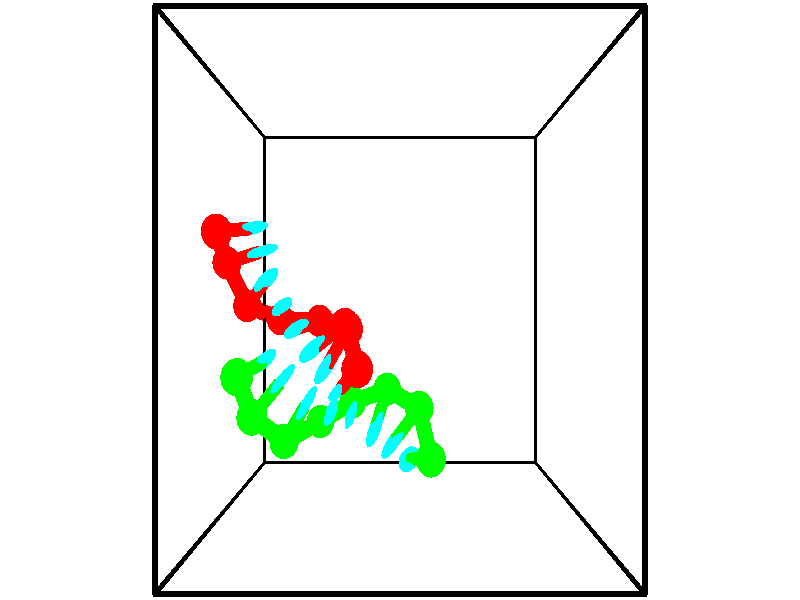 // switches for output
#declare DRAW_BASES = 1; // possible values are 0, 1; only relevant for DNA ribbons
#declare DRAW_BASES_TYPE = 3; // possible values are 1, 2, 3; only relevant for DNA ribbons
#declare DRAW_FOG = 0; // set to 1 to enable fog

#include "colors.inc"

#include "transforms.inc"
background { rgb <1, 1, 1>}

#default {
   normal{
       ripples 0.25
       frequency 0.20
       turbulence 0.2
       lambda 5
   }
	finish {
		phong 0.1
		phong_size 40.
	}
}

// original window dimensions: 1024x640


// camera settings

camera {
	sky <-0, 1, 0>
	up <-0, 1, 0>
	right 1.6 * <1, 0, 0>
	location <2.5, 2.5, 11.1562>
	look_at <2.5, 2.5, 2.5>
	direction <0, 0, -8.6562>
	angle 67.0682
}


# declare cpy_camera_pos = <2.5, 2.5, 11.1562>;
# if (DRAW_FOG = 1)
fog {
	fog_type 2
	up vnormalize(cpy_camera_pos)
	color rgbt<1,1,1,0.3>
	distance 1e-5
	fog_alt 3e-3
	fog_offset 4
}
# end


// LIGHTS

# declare lum = 6;
global_settings {
	ambient_light rgb lum * <0.05, 0.05, 0.05>
	max_trace_level 15
}# declare cpy_direct_light_amount = 0.25;
light_source
{	1000 * <-1, -1, 1>,
	rgb lum * cpy_direct_light_amount
	parallel
}

light_source
{	1000 * <1, 1, -1>,
	rgb lum * cpy_direct_light_amount
	parallel
}

// strand 0

// nucleotide -1

// particle -1
sphere {
	<-0.578184, 3.454418, 1.031416> 0.250000
	pigment { color rgbt <1,0,0,0> }
	no_shadow
}
cylinder {
	<-0.304821, 3.510742, 0.744884>,  <-0.140803, 3.544537, 0.572966>, 0.100000
	pigment { color rgbt <1,0,0,0> }
	no_shadow
}
cylinder {
	<-0.304821, 3.510742, 0.744884>,  <-0.578184, 3.454418, 1.031416>, 0.100000
	pigment { color rgbt <1,0,0,0> }
	no_shadow
}

// particle -1
sphere {
	<-0.304821, 3.510742, 0.744884> 0.100000
	pigment { color rgbt <1,0,0,0> }
	no_shadow
}
sphere {
	0, 1
	scale<0.080000,0.200000,0.300000>
	matrix <0.296276, -0.950279, 0.095863,
		-0.667214, -0.277744, -0.691147,
		0.683408, 0.140810, -0.716328,
		-0.099799, 3.552985, 0.529986>
	pigment { color rgbt <0,1,1,0> }
	no_shadow
}
cylinder {
	<-0.607900, 3.055462, 0.313881>,  <-0.578184, 3.454418, 1.031416>, 0.130000
	pigment { color rgbt <1,0,0,0> }
	no_shadow
}

// nucleotide -1

// particle -1
sphere {
	<-0.607900, 3.055462, 0.313881> 0.250000
	pigment { color rgbt <1,0,0,0> }
	no_shadow
}
cylinder {
	<-0.227539, 3.148621, 0.395409>,  <0.000678, 3.204516, 0.444325>, 0.100000
	pigment { color rgbt <1,0,0,0> }
	no_shadow
}
cylinder {
	<-0.227539, 3.148621, 0.395409>,  <-0.607900, 3.055462, 0.313881>, 0.100000
	pigment { color rgbt <1,0,0,0> }
	no_shadow
}

// particle -1
sphere {
	<-0.227539, 3.148621, 0.395409> 0.100000
	pigment { color rgbt <1,0,0,0> }
	no_shadow
}
sphere {
	0, 1
	scale<0.080000,0.200000,0.300000>
	matrix <0.243099, -0.969648, -0.026182,
		0.191536, 0.074445, -0.978658,
		0.950903, 0.232896, 0.203820,
		0.057732, 3.218489, 0.456555>
	pigment { color rgbt <0,1,1,0> }
	no_shadow
}
cylinder {
	<-0.296970, 2.411445, 0.096428>,  <-0.607900, 3.055462, 0.313881>, 0.130000
	pigment { color rgbt <1,0,0,0> }
	no_shadow
}

// nucleotide -1

// particle -1
sphere {
	<-0.296970, 2.411445, 0.096428> 0.250000
	pigment { color rgbt <1,0,0,0> }
	no_shadow
}
cylinder {
	<-0.049736, 2.627869, 0.324543>,  <0.098604, 2.757723, 0.461412>, 0.100000
	pigment { color rgbt <1,0,0,0> }
	no_shadow
}
cylinder {
	<-0.049736, 2.627869, 0.324543>,  <-0.296970, 2.411445, 0.096428>, 0.100000
	pigment { color rgbt <1,0,0,0> }
	no_shadow
}

// particle -1
sphere {
	<-0.049736, 2.627869, 0.324543> 0.100000
	pigment { color rgbt <1,0,0,0> }
	no_shadow
}
sphere {
	0, 1
	scale<0.080000,0.200000,0.300000>
	matrix <0.521475, -0.825057, 0.217589,
		0.588249, 0.162902, -0.792103,
		0.618084, 0.541058, 0.570288,
		0.135689, 2.790186, 0.495629>
	pigment { color rgbt <0,1,1,0> }
	no_shadow
}
cylinder {
	<0.241764, 2.196545, -0.241023>,  <-0.296970, 2.411445, 0.096428>, 0.130000
	pigment { color rgbt <1,0,0,0> }
	no_shadow
}

// nucleotide -1

// particle -1
sphere {
	<0.241764, 2.196545, -0.241023> 0.250000
	pigment { color rgbt <1,0,0,0> }
	no_shadow
}
cylinder {
	<0.332027, 2.311798, 0.131226>,  <0.386186, 2.380950, 0.354575>, 0.100000
	pigment { color rgbt <1,0,0,0> }
	no_shadow
}
cylinder {
	<0.332027, 2.311798, 0.131226>,  <0.241764, 2.196545, -0.241023>, 0.100000
	pigment { color rgbt <1,0,0,0> }
	no_shadow
}

// particle -1
sphere {
	<0.332027, 2.311798, 0.131226> 0.100000
	pigment { color rgbt <1,0,0,0> }
	no_shadow
}
sphere {
	0, 1
	scale<0.080000,0.200000,0.300000>
	matrix <0.525903, -0.840145, 0.132597,
		0.820063, 0.459495, -0.341116,
		0.225660, 0.288132, 0.930622,
		0.399725, 2.398238, 0.410412>
	pigment { color rgbt <0,1,1,0> }
	no_shadow
}
cylinder {
	<1.003744, 2.177321, -0.082056>,  <0.241764, 2.196545, -0.241023>, 0.130000
	pigment { color rgbt <1,0,0,0> }
	no_shadow
}

// nucleotide -1

// particle -1
sphere {
	<1.003744, 2.177321, -0.082056> 0.250000
	pigment { color rgbt <1,0,0,0> }
	no_shadow
}
cylinder {
	<0.818237, 2.120804, 0.267792>,  <0.706934, 2.086894, 0.477700>, 0.100000
	pigment { color rgbt <1,0,0,0> }
	no_shadow
}
cylinder {
	<0.818237, 2.120804, 0.267792>,  <1.003744, 2.177321, -0.082056>, 0.100000
	pigment { color rgbt <1,0,0,0> }
	no_shadow
}

// particle -1
sphere {
	<0.818237, 2.120804, 0.267792> 0.100000
	pigment { color rgbt <1,0,0,0> }
	no_shadow
}
sphere {
	0, 1
	scale<0.080000,0.200000,0.300000>
	matrix <0.611192, -0.765695, 0.200388,
		0.641378, 0.627494, 0.441459,
		-0.463766, -0.141292, 0.874619,
		0.679108, 2.078416, 0.530177>
	pigment { color rgbt <0,1,1,0> }
	no_shadow
}
cylinder {
	<1.514299, 2.132871, 0.369591>,  <1.003744, 2.177321, -0.082056>, 0.130000
	pigment { color rgbt <1,0,0,0> }
	no_shadow
}

// nucleotide -1

// particle -1
sphere {
	<1.514299, 2.132871, 0.369591> 0.250000
	pigment { color rgbt <1,0,0,0> }
	no_shadow
}
cylinder {
	<1.217987, 1.937134, 0.553673>,  <1.040200, 1.819691, 0.664122>, 0.100000
	pigment { color rgbt <1,0,0,0> }
	no_shadow
}
cylinder {
	<1.217987, 1.937134, 0.553673>,  <1.514299, 2.132871, 0.369591>, 0.100000
	pigment { color rgbt <1,0,0,0> }
	no_shadow
}

// particle -1
sphere {
	<1.217987, 1.937134, 0.553673> 0.100000
	pigment { color rgbt <1,0,0,0> }
	no_shadow
}
sphere {
	0, 1
	scale<0.080000,0.200000,0.300000>
	matrix <0.666009, -0.624374, 0.408152,
		0.087613, 0.608851, 0.788432,
		-0.740780, -0.489344, 0.460204,
		0.995753, 1.790331, 0.691734>
	pigment { color rgbt <0,1,1,0> }
	no_shadow
}
cylinder {
	<1.635193, 2.099242, 1.178644>,  <1.514299, 2.132871, 0.369591>, 0.130000
	pigment { color rgbt <1,0,0,0> }
	no_shadow
}

// nucleotide -1

// particle -1
sphere {
	<1.635193, 2.099242, 1.178644> 0.250000
	pigment { color rgbt <1,0,0,0> }
	no_shadow
}
cylinder {
	<1.415928, 1.785522, 1.062443>,  <1.284369, 1.597290, 0.992722>, 0.100000
	pigment { color rgbt <1,0,0,0> }
	no_shadow
}
cylinder {
	<1.415928, 1.785522, 1.062443>,  <1.635193, 2.099242, 1.178644>, 0.100000
	pigment { color rgbt <1,0,0,0> }
	no_shadow
}

// particle -1
sphere {
	<1.415928, 1.785522, 1.062443> 0.100000
	pigment { color rgbt <1,0,0,0> }
	no_shadow
}
sphere {
	0, 1
	scale<0.080000,0.200000,0.300000>
	matrix <0.711683, -0.619856, 0.330584,
		-0.439347, -0.025532, 0.897955,
		-0.548162, -0.784300, -0.290503,
		1.251479, 1.550232, 0.975292>
	pigment { color rgbt <0,1,1,0> }
	no_shadow
}
cylinder {
	<1.824156, 1.589280, 1.620282>,  <1.635193, 2.099242, 1.178644>, 0.130000
	pigment { color rgbt <1,0,0,0> }
	no_shadow
}

// nucleotide -1

// particle -1
sphere {
	<1.824156, 1.589280, 1.620282> 0.250000
	pigment { color rgbt <1,0,0,0> }
	no_shadow
}
cylinder {
	<1.637894, 1.398697, 1.321980>,  <1.526136, 1.284347, 1.142998>, 0.100000
	pigment { color rgbt <1,0,0,0> }
	no_shadow
}
cylinder {
	<1.637894, 1.398697, 1.321980>,  <1.824156, 1.589280, 1.620282>, 0.100000
	pigment { color rgbt <1,0,0,0> }
	no_shadow
}

// particle -1
sphere {
	<1.637894, 1.398697, 1.321980> 0.100000
	pigment { color rgbt <1,0,0,0> }
	no_shadow
}
sphere {
	0, 1
	scale<0.080000,0.200000,0.300000>
	matrix <0.562717, -0.809807, 0.166015,
		-0.683018, -0.342344, 0.645203,
		-0.465656, -0.476458, -0.745756,
		1.498197, 1.255759, 1.098253>
	pigment { color rgbt <0,1,1,0> }
	no_shadow
}
// strand 1

// nucleotide -1

// particle -1
sphere {
	<3.023105, 0.256353, 0.954363> 0.250000
	pigment { color rgbt <0,1,0,0> }
	no_shadow
}
cylinder {
	<2.812931, 0.184204, 0.621765>,  <2.686826, 0.140915, 0.422206>, 0.100000
	pigment { color rgbt <0,1,0,0> }
	no_shadow
}
cylinder {
	<2.812931, 0.184204, 0.621765>,  <3.023105, 0.256353, 0.954363>, 0.100000
	pigment { color rgbt <0,1,0,0> }
	no_shadow
}

// particle -1
sphere {
	<2.812931, 0.184204, 0.621765> 0.100000
	pigment { color rgbt <0,1,0,0> }
	no_shadow
}
sphere {
	0, 1
	scale<0.080000,0.200000,0.300000>
	matrix <-0.784662, 0.480584, 0.391591,
		0.328971, 0.858198, -0.394048,
		-0.525436, -0.180372, -0.831494,
		2.655300, 0.130093, 0.372317>
	pigment { color rgbt <0,1,1,0> }
	no_shadow
}
cylinder {
	<2.833794, 0.929616, 0.639599>,  <3.023105, 0.256353, 0.954363>, 0.130000
	pigment { color rgbt <0,1,0,0> }
	no_shadow
}

// nucleotide -1

// particle -1
sphere {
	<2.833794, 0.929616, 0.639599> 0.250000
	pigment { color rgbt <0,1,0,0> }
	no_shadow
}
cylinder {
	<2.572355, 0.633102, 0.578529>,  <2.415492, 0.455194, 0.541887>, 0.100000
	pigment { color rgbt <0,1,0,0> }
	no_shadow
}
cylinder {
	<2.572355, 0.633102, 0.578529>,  <2.833794, 0.929616, 0.639599>, 0.100000
	pigment { color rgbt <0,1,0,0> }
	no_shadow
}

// particle -1
sphere {
	<2.572355, 0.633102, 0.578529> 0.100000
	pigment { color rgbt <0,1,0,0> }
	no_shadow
}
sphere {
	0, 1
	scale<0.080000,0.200000,0.300000>
	matrix <-0.753895, 0.619877, 0.217702,
		-0.066740, 0.257389, -0.964000,
		-0.653596, -0.741284, -0.152674,
		2.376276, 0.410717, 0.532727>
	pigment { color rgbt <0,1,1,0> }
	no_shadow
}
cylinder {
	<2.265413, 1.145807, 0.149761>,  <2.833794, 0.929616, 0.639599>, 0.130000
	pigment { color rgbt <0,1,0,0> }
	no_shadow
}

// nucleotide -1

// particle -1
sphere {
	<2.265413, 1.145807, 0.149761> 0.250000
	pigment { color rgbt <0,1,0,0> }
	no_shadow
}
cylinder {
	<2.145866, 0.841156, 0.379753>,  <2.074138, 0.658365, 0.517748>, 0.100000
	pigment { color rgbt <0,1,0,0> }
	no_shadow
}
cylinder {
	<2.145866, 0.841156, 0.379753>,  <2.265413, 1.145807, 0.149761>, 0.100000
	pigment { color rgbt <0,1,0,0> }
	no_shadow
}

// particle -1
sphere {
	<2.145866, 0.841156, 0.379753> 0.100000
	pigment { color rgbt <0,1,0,0> }
	no_shadow
}
sphere {
	0, 1
	scale<0.080000,0.200000,0.300000>
	matrix <-0.809859, 0.521133, 0.269348,
		-0.504784, -0.385153, -0.772561,
		-0.298867, -0.761628, 0.574979,
		2.056206, 0.612668, 0.552247>
	pigment { color rgbt <0,1,1,0> }
	no_shadow
}
cylinder {
	<1.617078, 0.906560, -0.124915>,  <2.265413, 1.145807, 0.149761>, 0.130000
	pigment { color rgbt <0,1,0,0> }
	no_shadow
}

// nucleotide -1

// particle -1
sphere {
	<1.617078, 0.906560, -0.124915> 0.250000
	pigment { color rgbt <0,1,0,0> }
	no_shadow
}
cylinder {
	<1.630623, 0.857513, 0.271835>,  <1.638750, 0.828085, 0.509886>, 0.100000
	pigment { color rgbt <0,1,0,0> }
	no_shadow
}
cylinder {
	<1.630623, 0.857513, 0.271835>,  <1.617078, 0.906560, -0.124915>, 0.100000
	pigment { color rgbt <0,1,0,0> }
	no_shadow
}

// particle -1
sphere {
	<1.630623, 0.857513, 0.271835> 0.100000
	pigment { color rgbt <0,1,0,0> }
	no_shadow
}
sphere {
	0, 1
	scale<0.080000,0.200000,0.300000>
	matrix <-0.905428, 0.416427, 0.082390,
		-0.423147, -0.900863, -0.096921,
		0.033862, -0.122618, 0.991876,
		1.640781, 0.820728, 0.569398>
	pigment { color rgbt <0,1,1,0> }
	no_shadow
}
cylinder {
	<1.044116, 0.644563, 0.098384>,  <1.617078, 0.906560, -0.124915>, 0.130000
	pigment { color rgbt <0,1,0,0> }
	no_shadow
}

// nucleotide -1

// particle -1
sphere {
	<1.044116, 0.644563, 0.098384> 0.250000
	pigment { color rgbt <0,1,0,0> }
	no_shadow
}
cylinder {
	<1.192575, 0.779129, 0.444580>,  <1.281651, 0.859869, 0.652298>, 0.100000
	pigment { color rgbt <0,1,0,0> }
	no_shadow
}
cylinder {
	<1.192575, 0.779129, 0.444580>,  <1.044116, 0.644563, 0.098384>, 0.100000
	pigment { color rgbt <0,1,0,0> }
	no_shadow
}

// particle -1
sphere {
	<1.192575, 0.779129, 0.444580> 0.100000
	pigment { color rgbt <0,1,0,0> }
	no_shadow
}
sphere {
	0, 1
	scale<0.080000,0.200000,0.300000>
	matrix <-0.882568, 0.417546, 0.216172,
		-0.288659, -0.844086, 0.451880,
		0.371148, 0.336415, 0.865491,
		1.303920, 0.880054, 0.704227>
	pigment { color rgbt <0,1,1,0> }
	no_shadow
}
cylinder {
	<0.502256, 0.467557, 0.737537>,  <1.044116, 0.644563, 0.098384>, 0.130000
	pigment { color rgbt <0,1,0,0> }
	no_shadow
}

// nucleotide -1

// particle -1
sphere {
	<0.502256, 0.467557, 0.737537> 0.250000
	pigment { color rgbt <0,1,0,0> }
	no_shadow
}
cylinder {
	<0.731140, 0.788803, 0.803967>,  <0.868471, 0.981551, 0.843824>, 0.100000
	pigment { color rgbt <0,1,0,0> }
	no_shadow
}
cylinder {
	<0.731140, 0.788803, 0.803967>,  <0.502256, 0.467557, 0.737537>, 0.100000
	pigment { color rgbt <0,1,0,0> }
	no_shadow
}

// particle -1
sphere {
	<0.731140, 0.788803, 0.803967> 0.100000
	pigment { color rgbt <0,1,0,0> }
	no_shadow
}
sphere {
	0, 1
	scale<0.080000,0.200000,0.300000>
	matrix <-0.819325, 0.568662, 0.073005,
		-0.035809, -0.177843, 0.983407,
		0.572210, 0.803116, 0.166075,
		0.902803, 1.029738, 0.853789>
	pigment { color rgbt <0,1,1,0> }
	no_shadow
}
cylinder {
	<0.049211, 0.880988, 1.158978>,  <0.502256, 0.467557, 0.737537>, 0.130000
	pigment { color rgbt <0,1,0,0> }
	no_shadow
}

// nucleotide -1

// particle -1
sphere {
	<0.049211, 0.880988, 1.158978> 0.250000
	pigment { color rgbt <0,1,0,0> }
	no_shadow
}
cylinder {
	<0.311281, 1.161987, 1.047810>,  <0.468524, 1.330587, 0.981108>, 0.100000
	pigment { color rgbt <0,1,0,0> }
	no_shadow
}
cylinder {
	<0.311281, 1.161987, 1.047810>,  <0.049211, 0.880988, 1.158978>, 0.100000
	pigment { color rgbt <0,1,0,0> }
	no_shadow
}

// particle -1
sphere {
	<0.311281, 1.161987, 1.047810> 0.100000
	pigment { color rgbt <0,1,0,0> }
	no_shadow
}
sphere {
	0, 1
	scale<0.080000,0.200000,0.300000>
	matrix <-0.737263, 0.674835, -0.032266,
		0.164885, 0.226041, 0.960062,
		0.655176, 0.702498, -0.277922,
		0.507834, 1.372737, 0.964433>
	pigment { color rgbt <0,1,1,0> }
	no_shadow
}
cylinder {
	<-0.086046, 1.482021, 1.589845>,  <0.049211, 0.880988, 1.158978>, 0.130000
	pigment { color rgbt <0,1,0,0> }
	no_shadow
}

// nucleotide -1

// particle -1
sphere {
	<-0.086046, 1.482021, 1.589845> 0.250000
	pigment { color rgbt <0,1,0,0> }
	no_shadow
}
cylinder {
	<0.080675, 1.573456, 1.237930>,  <0.180708, 1.628317, 1.026782>, 0.100000
	pigment { color rgbt <0,1,0,0> }
	no_shadow
}
cylinder {
	<0.080675, 1.573456, 1.237930>,  <-0.086046, 1.482021, 1.589845>, 0.100000
	pigment { color rgbt <0,1,0,0> }
	no_shadow
}

// particle -1
sphere {
	<0.080675, 1.573456, 1.237930> 0.100000
	pigment { color rgbt <0,1,0,0> }
	no_shadow
}
sphere {
	0, 1
	scale<0.080000,0.200000,0.300000>
	matrix <-0.731130, 0.659398, -0.175052,
		0.540114, 0.716200, 0.441965,
		0.416803, 0.228586, -0.879786,
		0.205716, 1.642032, 0.973994>
	pigment { color rgbt <0,1,1,0> }
	no_shadow
}
// box output
cylinder {
	<0.000000, 0.000000, 0.000000>,  <5.000000, 0.000000, 0.000000>, 0.025000
	pigment { color rgbt <0,0,0,0> }
	no_shadow
}
cylinder {
	<0.000000, 0.000000, 0.000000>,  <0.000000, 5.000000, 0.000000>, 0.025000
	pigment { color rgbt <0,0,0,0> }
	no_shadow
}
cylinder {
	<0.000000, 0.000000, 0.000000>,  <0.000000, 0.000000, 5.000000>, 0.025000
	pigment { color rgbt <0,0,0,0> }
	no_shadow
}
cylinder {
	<5.000000, 5.000000, 5.000000>,  <0.000000, 5.000000, 5.000000>, 0.025000
	pigment { color rgbt <0,0,0,0> }
	no_shadow
}
cylinder {
	<5.000000, 5.000000, 5.000000>,  <5.000000, 0.000000, 5.000000>, 0.025000
	pigment { color rgbt <0,0,0,0> }
	no_shadow
}
cylinder {
	<5.000000, 5.000000, 5.000000>,  <5.000000, 5.000000, 0.000000>, 0.025000
	pigment { color rgbt <0,0,0,0> }
	no_shadow
}
cylinder {
	<0.000000, 0.000000, 5.000000>,  <0.000000, 5.000000, 5.000000>, 0.025000
	pigment { color rgbt <0,0,0,0> }
	no_shadow
}
cylinder {
	<0.000000, 0.000000, 5.000000>,  <5.000000, 0.000000, 5.000000>, 0.025000
	pigment { color rgbt <0,0,0,0> }
	no_shadow
}
cylinder {
	<5.000000, 5.000000, 0.000000>,  <0.000000, 5.000000, 0.000000>, 0.025000
	pigment { color rgbt <0,0,0,0> }
	no_shadow
}
cylinder {
	<5.000000, 5.000000, 0.000000>,  <5.000000, 0.000000, 0.000000>, 0.025000
	pigment { color rgbt <0,0,0,0> }
	no_shadow
}
cylinder {
	<5.000000, 0.000000, 5.000000>,  <5.000000, 0.000000, 0.000000>, 0.025000
	pigment { color rgbt <0,0,0,0> }
	no_shadow
}
cylinder {
	<0.000000, 5.000000, 0.000000>,  <0.000000, 5.000000, 5.000000>, 0.025000
	pigment { color rgbt <0,0,0,0> }
	no_shadow
}
// end of box output
